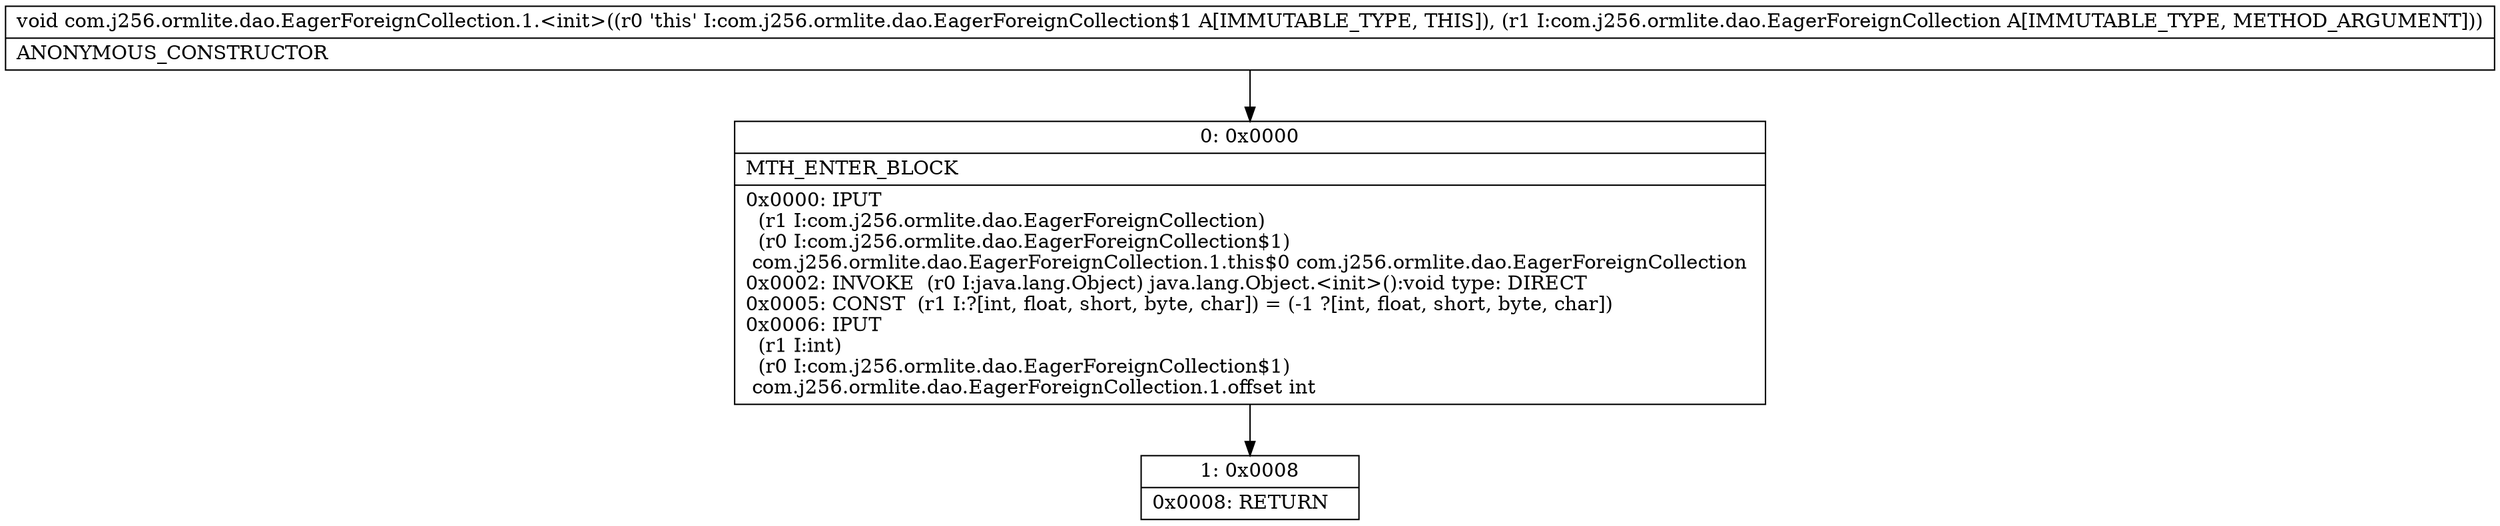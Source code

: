 digraph "CFG forcom.j256.ormlite.dao.EagerForeignCollection.1.\<init\>(Lcom\/j256\/ormlite\/dao\/EagerForeignCollection;)V" {
Node_0 [shape=record,label="{0\:\ 0x0000|MTH_ENTER_BLOCK\l|0x0000: IPUT  \l  (r1 I:com.j256.ormlite.dao.EagerForeignCollection)\l  (r0 I:com.j256.ormlite.dao.EagerForeignCollection$1)\l com.j256.ormlite.dao.EagerForeignCollection.1.this$0 com.j256.ormlite.dao.EagerForeignCollection \l0x0002: INVOKE  (r0 I:java.lang.Object) java.lang.Object.\<init\>():void type: DIRECT \l0x0005: CONST  (r1 I:?[int, float, short, byte, char]) = (\-1 ?[int, float, short, byte, char]) \l0x0006: IPUT  \l  (r1 I:int)\l  (r0 I:com.j256.ormlite.dao.EagerForeignCollection$1)\l com.j256.ormlite.dao.EagerForeignCollection.1.offset int \l}"];
Node_1 [shape=record,label="{1\:\ 0x0008|0x0008: RETURN   \l}"];
MethodNode[shape=record,label="{void com.j256.ormlite.dao.EagerForeignCollection.1.\<init\>((r0 'this' I:com.j256.ormlite.dao.EagerForeignCollection$1 A[IMMUTABLE_TYPE, THIS]), (r1 I:com.j256.ormlite.dao.EagerForeignCollection A[IMMUTABLE_TYPE, METHOD_ARGUMENT]))  | ANONYMOUS_CONSTRUCTOR\l}"];
MethodNode -> Node_0;
Node_0 -> Node_1;
}


